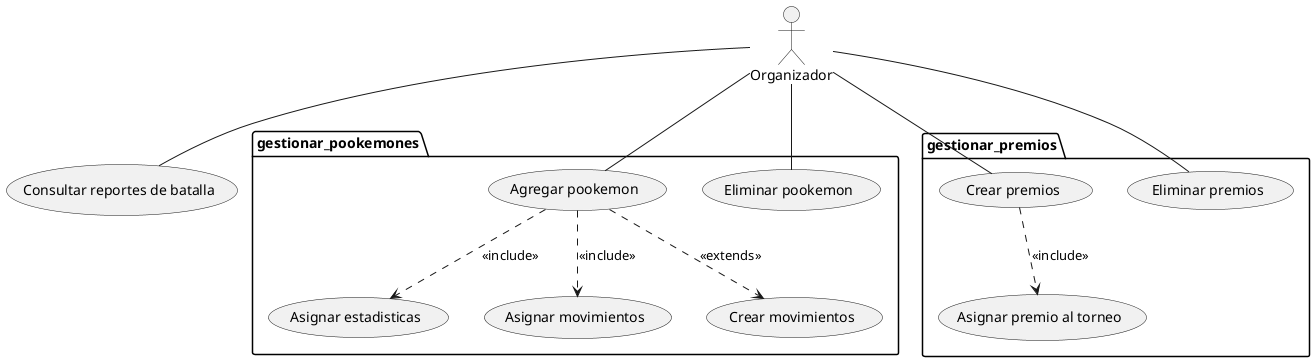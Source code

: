 @startuml Organizador

actor Organizador

package gestionar_pookemones{
    usecase "Agregar pookemon" as agrPoo
    usecase "Asignar estadisticas" as asiEst
    usecase "Asignar movimientos" as asiMov
    usecase "Crear movimientos" as creMov
    usecase "Eliminar pookemon" as eliPoo
}

Organizador -- agrPoo
agrPoo ..> asiEst: <<include>>
agrPoo ..> asiMov: <<include>>
agrPoo ..> creMov: <<extends>>
Organizador -- eliPoo

package gestionar_premios{
    usecase "Crear premios" as crePre
    usecase "Asignar premio al torneo" as asiPreTor
    usecase "Eliminar premios" as eliPre
}

usecase "Consultar reportes de batalla" as verHisBat

Organizador -- crePre
crePre ..> asiPreTor: <<include>>
Organizador -- eliPre
Organizador -- verHisBat

@enduml